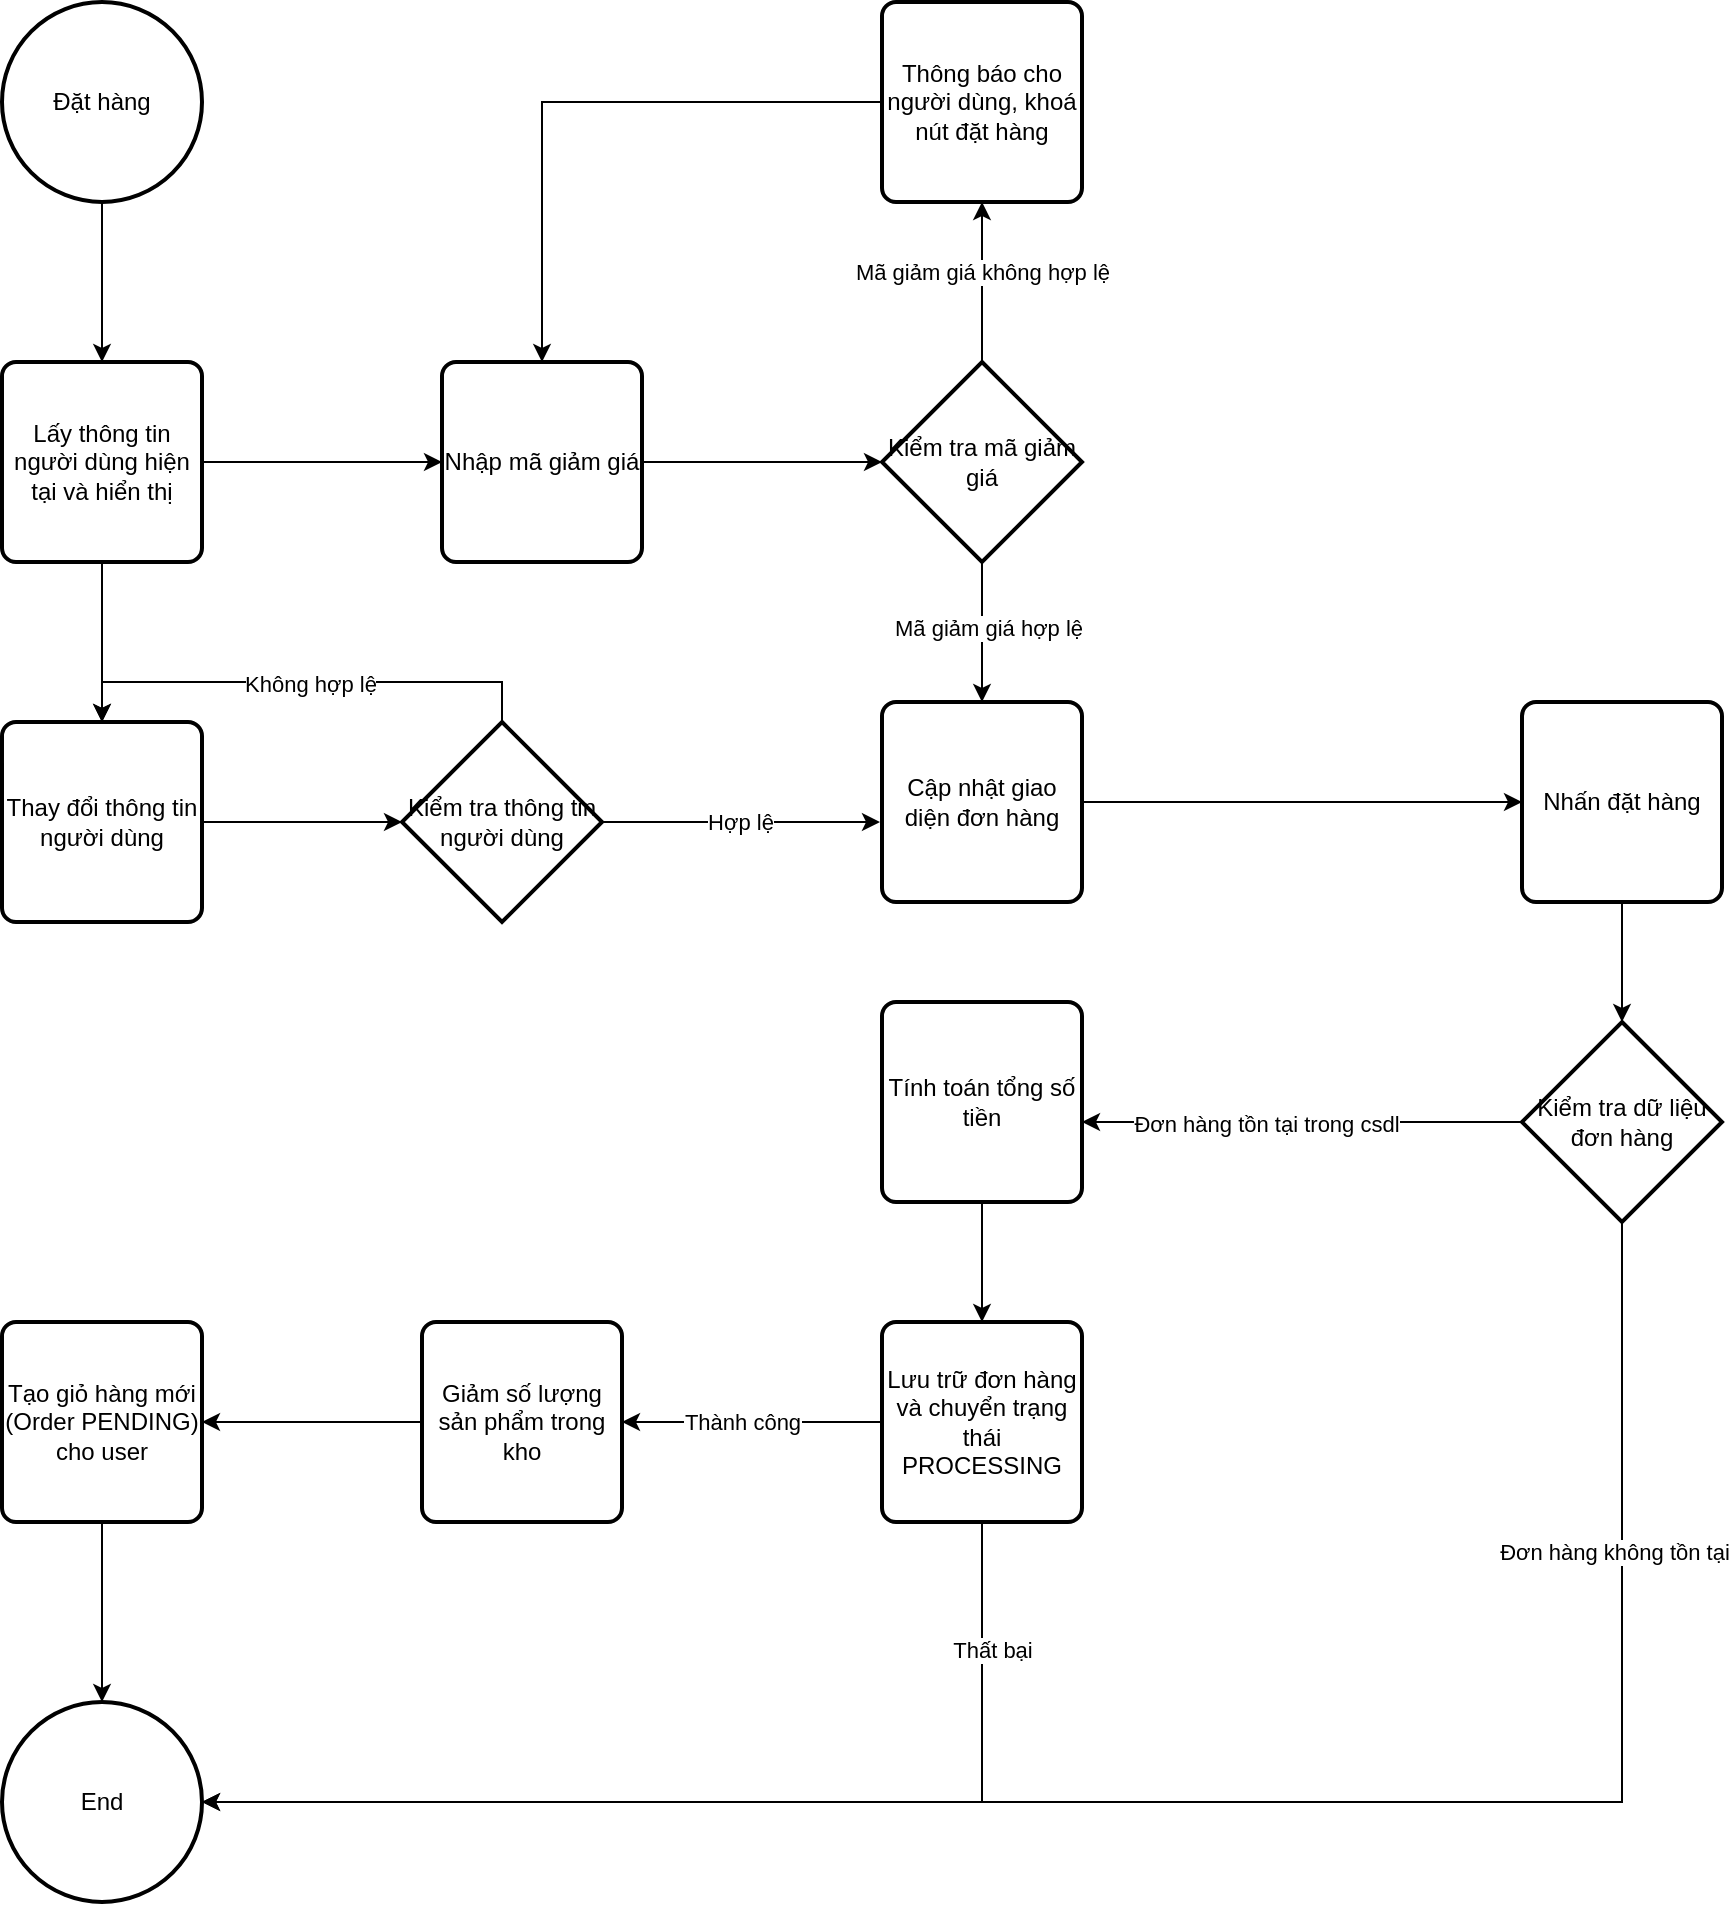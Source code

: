 <mxfile version="26.0.9">
  <diagram id="C5RBs43oDa-KdzZeNtuy" name="Page-1">
    <mxGraphModel dx="905" dy="875" grid="1" gridSize="10" guides="1" tooltips="1" connect="1" arrows="1" fold="1" page="1" pageScale="1" pageWidth="827" pageHeight="1169" math="0" shadow="0">
      <root>
        <mxCell id="WIyWlLk6GJQsqaUBKTNV-0" />
        <mxCell id="WIyWlLk6GJQsqaUBKTNV-1" parent="WIyWlLk6GJQsqaUBKTNV-0" />
        <mxCell id="9_ySemquCze8BxVINl9N-12" style="edgeStyle=orthogonalEdgeStyle;rounded=0;orthogonalLoop=1;jettySize=auto;html=1;entryX=0.5;entryY=0;entryDx=0;entryDy=0;" parent="WIyWlLk6GJQsqaUBKTNV-1" source="9_ySemquCze8BxVINl9N-0" target="9_ySemquCze8BxVINl9N-11" edge="1">
          <mxGeometry relative="1" as="geometry" />
        </mxCell>
        <mxCell id="9_ySemquCze8BxVINl9N-0" value="Đặt hàng" style="strokeWidth=2;html=1;shape=mxgraph.flowchart.start_2;whiteSpace=wrap;" parent="WIyWlLk6GJQsqaUBKTNV-1" vertex="1">
          <mxGeometry x="80" y="60" width="100" height="100" as="geometry" />
        </mxCell>
        <mxCell id="9_ySemquCze8BxVINl9N-1" value="Thay đổi thông tin người dùng" style="rounded=1;whiteSpace=wrap;html=1;absoluteArcSize=1;arcSize=14;strokeWidth=2;" parent="WIyWlLk6GJQsqaUBKTNV-1" vertex="1">
          <mxGeometry x="80" y="420" width="100" height="100" as="geometry" />
        </mxCell>
        <mxCell id="9_ySemquCze8BxVINl9N-18" style="edgeStyle=orthogonalEdgeStyle;rounded=0;orthogonalLoop=1;jettySize=auto;html=1;" parent="WIyWlLk6GJQsqaUBKTNV-1" source="9_ySemquCze8BxVINl9N-2" target="9_ySemquCze8BxVINl9N-7" edge="1">
          <mxGeometry relative="1" as="geometry" />
        </mxCell>
        <mxCell id="9_ySemquCze8BxVINl9N-22" value="Mã giảm giá không hợp lệ" style="edgeLabel;html=1;align=center;verticalAlign=middle;resizable=0;points=[];" parent="9_ySemquCze8BxVINl9N-18" vertex="1" connectable="0">
          <mxGeometry x="0.125" relative="1" as="geometry">
            <mxPoint as="offset" />
          </mxGeometry>
        </mxCell>
        <mxCell id="9_ySemquCze8BxVINl9N-24" style="edgeStyle=orthogonalEdgeStyle;rounded=0;orthogonalLoop=1;jettySize=auto;html=1;entryX=0.5;entryY=0;entryDx=0;entryDy=0;" parent="WIyWlLk6GJQsqaUBKTNV-1" source="9_ySemquCze8BxVINl9N-2" target="9_ySemquCze8BxVINl9N-21" edge="1">
          <mxGeometry relative="1" as="geometry" />
        </mxCell>
        <mxCell id="9_ySemquCze8BxVINl9N-25" value="Mã giảm giá hợp lệ" style="edgeLabel;html=1;align=center;verticalAlign=middle;resizable=0;points=[];" parent="9_ySemquCze8BxVINl9N-24" vertex="1" connectable="0">
          <mxGeometry x="-0.057" y="3" relative="1" as="geometry">
            <mxPoint as="offset" />
          </mxGeometry>
        </mxCell>
        <mxCell id="9_ySemquCze8BxVINl9N-2" value="Kiểm tra mã giảm giá" style="strokeWidth=2;html=1;shape=mxgraph.flowchart.decision;whiteSpace=wrap;" parent="WIyWlLk6GJQsqaUBKTNV-1" vertex="1">
          <mxGeometry x="520" y="240" width="100" height="100" as="geometry" />
        </mxCell>
        <mxCell id="9_ySemquCze8BxVINl9N-19" style="edgeStyle=orthogonalEdgeStyle;rounded=0;orthogonalLoop=1;jettySize=auto;html=1;" parent="WIyWlLk6GJQsqaUBKTNV-1" source="9_ySemquCze8BxVINl9N-7" target="9_ySemquCze8BxVINl9N-14" edge="1">
          <mxGeometry relative="1" as="geometry" />
        </mxCell>
        <mxCell id="9_ySemquCze8BxVINl9N-7" value="Thông báo cho người dùng, khoá nút đặt hàng" style="rounded=1;whiteSpace=wrap;html=1;absoluteArcSize=1;arcSize=14;strokeWidth=2;" parent="WIyWlLk6GJQsqaUBKTNV-1" vertex="1">
          <mxGeometry x="520" y="60" width="100" height="100" as="geometry" />
        </mxCell>
        <mxCell id="9_ySemquCze8BxVINl9N-16" style="edgeStyle=orthogonalEdgeStyle;rounded=0;orthogonalLoop=1;jettySize=auto;html=1;entryX=0.5;entryY=0;entryDx=0;entryDy=0;" parent="WIyWlLk6GJQsqaUBKTNV-1" source="9_ySemquCze8BxVINl9N-11" target="9_ySemquCze8BxVINl9N-1" edge="1">
          <mxGeometry relative="1" as="geometry" />
        </mxCell>
        <mxCell id="9_ySemquCze8BxVINl9N-17" style="edgeStyle=orthogonalEdgeStyle;rounded=0;orthogonalLoop=1;jettySize=auto;html=1;entryX=0;entryY=0.5;entryDx=0;entryDy=0;" parent="WIyWlLk6GJQsqaUBKTNV-1" source="9_ySemquCze8BxVINl9N-11" target="9_ySemquCze8BxVINl9N-14" edge="1">
          <mxGeometry relative="1" as="geometry" />
        </mxCell>
        <mxCell id="9_ySemquCze8BxVINl9N-11" value="Lấy thông tin người dùng hiện tại và hiển thị" style="rounded=1;whiteSpace=wrap;html=1;absoluteArcSize=1;arcSize=14;strokeWidth=2;" parent="WIyWlLk6GJQsqaUBKTNV-1" vertex="1">
          <mxGeometry x="80" y="240" width="100" height="100" as="geometry" />
        </mxCell>
        <mxCell id="9_ySemquCze8BxVINl9N-14" value="Nhập mã giảm giá" style="rounded=1;whiteSpace=wrap;html=1;absoluteArcSize=1;arcSize=14;strokeWidth=2;" parent="WIyWlLk6GJQsqaUBKTNV-1" vertex="1">
          <mxGeometry x="300" y="240" width="100" height="100" as="geometry" />
        </mxCell>
        <mxCell id="9_ySemquCze8BxVINl9N-20" style="edgeStyle=orthogonalEdgeStyle;rounded=0;orthogonalLoop=1;jettySize=auto;html=1;entryX=0;entryY=0.5;entryDx=0;entryDy=0;entryPerimeter=0;" parent="WIyWlLk6GJQsqaUBKTNV-1" source="9_ySemquCze8BxVINl9N-14" target="9_ySemquCze8BxVINl9N-2" edge="1">
          <mxGeometry relative="1" as="geometry" />
        </mxCell>
        <mxCell id="9_ySemquCze8BxVINl9N-27" style="edgeStyle=orthogonalEdgeStyle;rounded=0;orthogonalLoop=1;jettySize=auto;html=1;entryX=0;entryY=0.5;entryDx=0;entryDy=0;" parent="WIyWlLk6GJQsqaUBKTNV-1" source="9_ySemquCze8BxVINl9N-21" target="9_ySemquCze8BxVINl9N-26" edge="1">
          <mxGeometry relative="1" as="geometry" />
        </mxCell>
        <mxCell id="9_ySemquCze8BxVINl9N-21" value="Cập nhật giao diện đơn hàng" style="rounded=1;whiteSpace=wrap;html=1;absoluteArcSize=1;arcSize=14;strokeWidth=2;" parent="WIyWlLk6GJQsqaUBKTNV-1" vertex="1">
          <mxGeometry x="520" y="410" width="100" height="100" as="geometry" />
        </mxCell>
        <mxCell id="9_ySemquCze8BxVINl9N-23" style="edgeStyle=orthogonalEdgeStyle;rounded=0;orthogonalLoop=1;jettySize=auto;html=1;entryX=-0.01;entryY=0.6;entryDx=0;entryDy=0;entryPerimeter=0;" parent="WIyWlLk6GJQsqaUBKTNV-1" source="9_ySemquCze8BxVINl9N-28" target="9_ySemquCze8BxVINl9N-21" edge="1">
          <mxGeometry relative="1" as="geometry" />
        </mxCell>
        <mxCell id="9_ySemquCze8BxVINl9N-32" value="Hợp lệ" style="edgeLabel;html=1;align=center;verticalAlign=middle;resizable=0;points=[];" parent="9_ySemquCze8BxVINl9N-23" vertex="1" connectable="0">
          <mxGeometry x="-0.007" relative="1" as="geometry">
            <mxPoint as="offset" />
          </mxGeometry>
        </mxCell>
        <mxCell id="9_ySemquCze8BxVINl9N-26" value="Nhấn đặt hàng" style="rounded=1;whiteSpace=wrap;html=1;absoluteArcSize=1;arcSize=14;strokeWidth=2;" parent="WIyWlLk6GJQsqaUBKTNV-1" vertex="1">
          <mxGeometry x="840" y="410" width="100" height="100" as="geometry" />
        </mxCell>
        <mxCell id="9_ySemquCze8BxVINl9N-29" value="" style="edgeStyle=orthogonalEdgeStyle;rounded=0;orthogonalLoop=1;jettySize=auto;html=1;entryX=0;entryY=0.5;entryDx=0;entryDy=0;entryPerimeter=0;" parent="WIyWlLk6GJQsqaUBKTNV-1" source="9_ySemquCze8BxVINl9N-1" target="9_ySemquCze8BxVINl9N-28" edge="1">
          <mxGeometry relative="1" as="geometry">
            <mxPoint x="180" y="470" as="sourcePoint" />
            <mxPoint x="519" y="470" as="targetPoint" />
            <Array as="points" />
          </mxGeometry>
        </mxCell>
        <mxCell id="9_ySemquCze8BxVINl9N-30" style="edgeStyle=orthogonalEdgeStyle;rounded=0;orthogonalLoop=1;jettySize=auto;html=1;entryX=0.5;entryY=0;entryDx=0;entryDy=0;" parent="WIyWlLk6GJQsqaUBKTNV-1" source="9_ySemquCze8BxVINl9N-28" target="9_ySemquCze8BxVINl9N-1" edge="1">
          <mxGeometry relative="1" as="geometry">
            <Array as="points">
              <mxPoint x="330" y="400" />
              <mxPoint x="130" y="400" />
            </Array>
          </mxGeometry>
        </mxCell>
        <mxCell id="9_ySemquCze8BxVINl9N-31" value="Không hợp lệ" style="edgeLabel;html=1;align=center;verticalAlign=middle;resizable=0;points=[];" parent="9_ySemquCze8BxVINl9N-30" vertex="1" connectable="0">
          <mxGeometry x="-0.033" y="1" relative="1" as="geometry">
            <mxPoint as="offset" />
          </mxGeometry>
        </mxCell>
        <mxCell id="9_ySemquCze8BxVINl9N-28" value="Kiểm tra thông tin người dùng" style="strokeWidth=2;html=1;shape=mxgraph.flowchart.decision;whiteSpace=wrap;" parent="WIyWlLk6GJQsqaUBKTNV-1" vertex="1">
          <mxGeometry x="280" y="420" width="100" height="100" as="geometry" />
        </mxCell>
        <mxCell id="9_ySemquCze8BxVINl9N-37" style="edgeStyle=orthogonalEdgeStyle;rounded=0;orthogonalLoop=1;jettySize=auto;html=1;" parent="WIyWlLk6GJQsqaUBKTNV-1" source="9_ySemquCze8BxVINl9N-33" target="9_ySemquCze8BxVINl9N-36" edge="1">
          <mxGeometry relative="1" as="geometry" />
        </mxCell>
        <mxCell id="9_ySemquCze8BxVINl9N-33" value="Tính toán tổng số tiền" style="rounded=1;whiteSpace=wrap;html=1;absoluteArcSize=1;arcSize=14;strokeWidth=2;" parent="WIyWlLk6GJQsqaUBKTNV-1" vertex="1">
          <mxGeometry x="520" y="560" width="100" height="100" as="geometry" />
        </mxCell>
        <mxCell id="9_ySemquCze8BxVINl9N-43" style="edgeStyle=orthogonalEdgeStyle;rounded=0;orthogonalLoop=1;jettySize=auto;html=1;entryX=1;entryY=0.5;entryDx=0;entryDy=0;" parent="WIyWlLk6GJQsqaUBKTNV-1" source="9_ySemquCze8BxVINl9N-36" target="9_ySemquCze8BxVINl9N-42" edge="1">
          <mxGeometry relative="1" as="geometry" />
        </mxCell>
        <mxCell id="9_ySemquCze8BxVINl9N-45" value="Thành công" style="edgeLabel;html=1;align=center;verticalAlign=middle;resizable=0;points=[];" parent="9_ySemquCze8BxVINl9N-43" vertex="1" connectable="0">
          <mxGeometry x="0.35" relative="1" as="geometry">
            <mxPoint x="18" as="offset" />
          </mxGeometry>
        </mxCell>
        <mxCell id="9_ySemquCze8BxVINl9N-36" value="Lưu trữ đơn hàng và chuyển trạng thái PROCESSING" style="rounded=1;whiteSpace=wrap;html=1;absoluteArcSize=1;arcSize=14;strokeWidth=2;" parent="WIyWlLk6GJQsqaUBKTNV-1" vertex="1">
          <mxGeometry x="520" y="720" width="100" height="100" as="geometry" />
        </mxCell>
        <mxCell id="9_ySemquCze8BxVINl9N-38" value="End" style="strokeWidth=2;html=1;shape=mxgraph.flowchart.start_2;whiteSpace=wrap;" parent="WIyWlLk6GJQsqaUBKTNV-1" vertex="1">
          <mxGeometry x="80" y="910" width="100" height="100" as="geometry" />
        </mxCell>
        <mxCell id="9_ySemquCze8BxVINl9N-39" style="edgeStyle=orthogonalEdgeStyle;rounded=0;orthogonalLoop=1;jettySize=auto;html=1;entryX=1;entryY=0.5;entryDx=0;entryDy=0;entryPerimeter=0;" parent="WIyWlLk6GJQsqaUBKTNV-1" source="9_ySemquCze8BxVINl9N-36" target="9_ySemquCze8BxVINl9N-38" edge="1">
          <mxGeometry relative="1" as="geometry">
            <Array as="points">
              <mxPoint x="570" y="960" />
            </Array>
          </mxGeometry>
        </mxCell>
        <mxCell id="9_ySemquCze8BxVINl9N-41" value="Thất bại" style="edgeLabel;html=1;align=center;verticalAlign=middle;resizable=0;points=[];" parent="9_ySemquCze8BxVINl9N-39" vertex="1" connectable="0">
          <mxGeometry x="-0.758" y="5" relative="1" as="geometry">
            <mxPoint as="offset" />
          </mxGeometry>
        </mxCell>
        <mxCell id="9_ySemquCze8BxVINl9N-44" style="edgeStyle=orthogonalEdgeStyle;rounded=0;orthogonalLoop=1;jettySize=auto;html=1;entryX=0.5;entryY=0;entryDx=0;entryDy=0;entryPerimeter=0;" parent="WIyWlLk6GJQsqaUBKTNV-1" source="0Z1Qms26-1wscKYkfiGC-0" target="9_ySemquCze8BxVINl9N-38" edge="1">
          <mxGeometry relative="1" as="geometry">
            <mxPoint x="120" y="770" as="targetPoint" />
          </mxGeometry>
        </mxCell>
        <mxCell id="9_ySemquCze8BxVINl9N-42" value="Giảm số lượng sản phẩm trong kho" style="rounded=1;whiteSpace=wrap;html=1;absoluteArcSize=1;arcSize=14;strokeWidth=2;" parent="WIyWlLk6GJQsqaUBKTNV-1" vertex="1">
          <mxGeometry x="290" y="720" width="100" height="100" as="geometry" />
        </mxCell>
        <mxCell id="0Z1Qms26-1wscKYkfiGC-1" value="" style="edgeStyle=orthogonalEdgeStyle;rounded=0;orthogonalLoop=1;jettySize=auto;html=1;entryX=1;entryY=0.5;entryDx=0;entryDy=0;" edge="1" parent="WIyWlLk6GJQsqaUBKTNV-1" source="9_ySemquCze8BxVINl9N-42" target="0Z1Qms26-1wscKYkfiGC-0">
          <mxGeometry relative="1" as="geometry">
            <mxPoint x="130" y="910" as="targetPoint" />
            <mxPoint x="240" y="770" as="sourcePoint" />
          </mxGeometry>
        </mxCell>
        <mxCell id="0Z1Qms26-1wscKYkfiGC-0" value="Tạo giỏ hàng mới (Order PENDING) cho user" style="rounded=1;whiteSpace=wrap;html=1;absoluteArcSize=1;arcSize=14;strokeWidth=2;" vertex="1" parent="WIyWlLk6GJQsqaUBKTNV-1">
          <mxGeometry x="80" y="720" width="100" height="100" as="geometry" />
        </mxCell>
        <mxCell id="0Z1Qms26-1wscKYkfiGC-2" value="Kiểm tra dữ liệu đơn hàng" style="strokeWidth=2;html=1;shape=mxgraph.flowchart.decision;whiteSpace=wrap;" vertex="1" parent="WIyWlLk6GJQsqaUBKTNV-1">
          <mxGeometry x="840" y="570" width="100" height="100" as="geometry" />
        </mxCell>
        <mxCell id="0Z1Qms26-1wscKYkfiGC-3" style="edgeStyle=orthogonalEdgeStyle;rounded=0;orthogonalLoop=1;jettySize=auto;html=1;entryX=0.5;entryY=0;entryDx=0;entryDy=0;entryPerimeter=0;" edge="1" parent="WIyWlLk6GJQsqaUBKTNV-1" source="9_ySemquCze8BxVINl9N-26" target="0Z1Qms26-1wscKYkfiGC-2">
          <mxGeometry relative="1" as="geometry" />
        </mxCell>
        <mxCell id="0Z1Qms26-1wscKYkfiGC-4" style="edgeStyle=orthogonalEdgeStyle;rounded=0;orthogonalLoop=1;jettySize=auto;html=1;entryX=1;entryY=0.6;entryDx=0;entryDy=0;entryPerimeter=0;" edge="1" parent="WIyWlLk6GJQsqaUBKTNV-1" source="0Z1Qms26-1wscKYkfiGC-2" target="9_ySemquCze8BxVINl9N-33">
          <mxGeometry relative="1" as="geometry" />
        </mxCell>
        <mxCell id="0Z1Qms26-1wscKYkfiGC-5" value="Đơn hàng tồn tại trong csdl" style="edgeLabel;html=1;align=center;verticalAlign=middle;resizable=0;points=[];" vertex="1" connectable="0" parent="0Z1Qms26-1wscKYkfiGC-4">
          <mxGeometry x="0.167" y="1" relative="1" as="geometry">
            <mxPoint as="offset" />
          </mxGeometry>
        </mxCell>
        <mxCell id="0Z1Qms26-1wscKYkfiGC-6" style="edgeStyle=orthogonalEdgeStyle;rounded=0;orthogonalLoop=1;jettySize=auto;html=1;entryX=1;entryY=0.5;entryDx=0;entryDy=0;entryPerimeter=0;" edge="1" parent="WIyWlLk6GJQsqaUBKTNV-1" source="0Z1Qms26-1wscKYkfiGC-2" target="9_ySemquCze8BxVINl9N-38">
          <mxGeometry relative="1" as="geometry">
            <Array as="points">
              <mxPoint x="890" y="960" />
            </Array>
          </mxGeometry>
        </mxCell>
        <mxCell id="0Z1Qms26-1wscKYkfiGC-8" value="Đơn hàng không tồn tại" style="edgeLabel;html=1;align=center;verticalAlign=middle;resizable=0;points=[];" vertex="1" connectable="0" parent="0Z1Qms26-1wscKYkfiGC-6">
          <mxGeometry x="-0.67" y="-4" relative="1" as="geometry">
            <mxPoint as="offset" />
          </mxGeometry>
        </mxCell>
      </root>
    </mxGraphModel>
  </diagram>
</mxfile>

